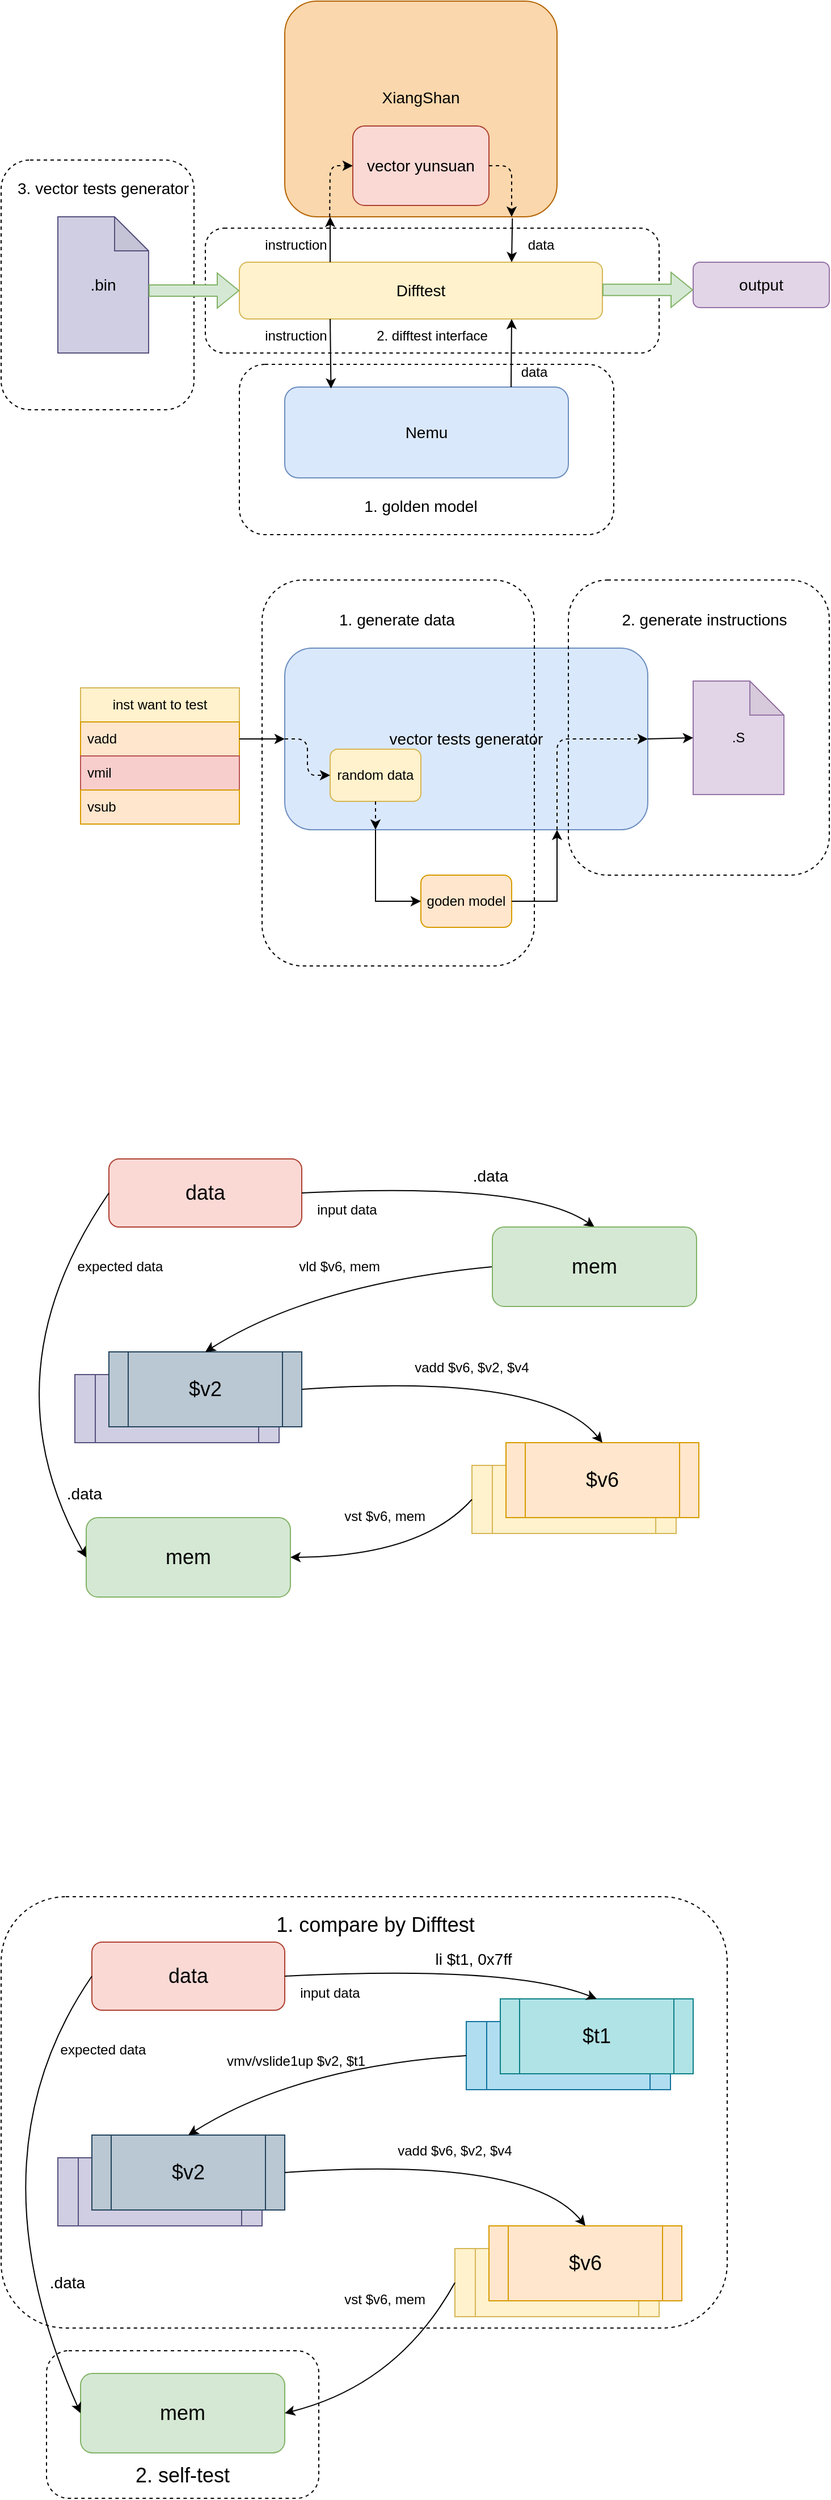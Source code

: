 <mxfile version="21.6.5" type="github">
  <diagram name="第 1 页" id="aa0tXRR-q9uDrZQQivy8">
    <mxGraphModel dx="1048" dy="1875" grid="1" gridSize="10" guides="1" tooltips="1" connect="1" arrows="1" fold="1" page="1" pageScale="1" pageWidth="827" pageHeight="1169" math="0" shadow="0">
      <root>
        <mxCell id="0" />
        <mxCell id="1" parent="0" />
        <mxCell id="q1lbdMsIgvBYwbsCB1MY-73" value="" style="rounded=1;whiteSpace=wrap;html=1;fillColor=none;dashed=1;" vertex="1" parent="1">
          <mxGeometry x="110" y="2000" width="240" height="130" as="geometry" />
        </mxCell>
        <mxCell id="q1lbdMsIgvBYwbsCB1MY-71" value="" style="rounded=1;whiteSpace=wrap;html=1;fillColor=none;dashed=1;" vertex="1" parent="1">
          <mxGeometry x="70" y="1600" width="640" height="380" as="geometry" />
        </mxCell>
        <mxCell id="q1lbdMsIgvBYwbsCB1MY-26" value="" style="rounded=1;whiteSpace=wrap;html=1;dashed=1;fillColor=none;" vertex="1" parent="1">
          <mxGeometry x="250" y="130" width="400" height="110" as="geometry" />
        </mxCell>
        <mxCell id="q1lbdMsIgvBYwbsCB1MY-25" value="" style="rounded=1;whiteSpace=wrap;html=1;dashed=1;fillColor=none;" vertex="1" parent="1">
          <mxGeometry x="280" y="250" width="330" height="150" as="geometry" />
        </mxCell>
        <mxCell id="q1lbdMsIgvBYwbsCB1MY-12" value="&lt;font style=&quot;font-size: 14px;&quot;&gt;output&lt;/font&gt;" style="rounded=1;whiteSpace=wrap;html=1;fillColor=#e1d5e7;strokeColor=#9673a6;" vertex="1" parent="1">
          <mxGeometry x="680" y="160" width="120" height="40" as="geometry" />
        </mxCell>
        <mxCell id="q1lbdMsIgvBYwbsCB1MY-6" value="" style="rounded=1;whiteSpace=wrap;html=1;glass=0;dashed=1;fillColor=none;" vertex="1" parent="1">
          <mxGeometry x="70" y="70" width="170" height="220" as="geometry" />
        </mxCell>
        <mxCell id="q1lbdMsIgvBYwbsCB1MY-1" value="&lt;font style=&quot;font-size: 14px;&quot;&gt;.bin&lt;/font&gt;" style="shape=note;whiteSpace=wrap;html=1;backgroundOutline=1;darkOpacity=0.05;fillColor=#d0cee2;strokeColor=#56517e;" vertex="1" parent="1">
          <mxGeometry x="120" y="120" width="80" height="120" as="geometry" />
        </mxCell>
        <mxCell id="q1lbdMsIgvBYwbsCB1MY-2" value="&lt;font style=&quot;font-size: 14px;&quot;&gt;Difftest&lt;/font&gt;" style="rounded=1;whiteSpace=wrap;html=1;fillColor=#fff2cc;strokeColor=#d6b656;" vertex="1" parent="1">
          <mxGeometry x="280" y="160" width="320" height="50" as="geometry" />
        </mxCell>
        <mxCell id="q1lbdMsIgvBYwbsCB1MY-5" value="" style="shape=flexArrow;endArrow=classic;html=1;rounded=0;exitX=0;exitY=0;exitDx=80;exitDy=65;exitPerimeter=0;entryX=0;entryY=0.5;entryDx=0;entryDy=0;fillColor=#d5e8d4;strokeColor=#82b366;" edge="1" parent="1" source="q1lbdMsIgvBYwbsCB1MY-1" target="q1lbdMsIgvBYwbsCB1MY-2">
          <mxGeometry width="50" height="50" relative="1" as="geometry">
            <mxPoint x="270" y="260" as="sourcePoint" />
            <mxPoint x="320" y="210" as="targetPoint" />
          </mxGeometry>
        </mxCell>
        <mxCell id="q1lbdMsIgvBYwbsCB1MY-7" value="&lt;font style=&quot;font-size: 14px;&quot;&gt;3. vector tests generator&lt;/font&gt;" style="text;html=1;strokeColor=none;fillColor=none;align=center;verticalAlign=middle;whiteSpace=wrap;rounded=0;" vertex="1" parent="1">
          <mxGeometry x="80" y="80" width="160" height="30" as="geometry" />
        </mxCell>
        <mxCell id="q1lbdMsIgvBYwbsCB1MY-8" value="" style="rounded=1;whiteSpace=wrap;html=1;fillColor=#fad7ac;strokeColor=#b46504;" vertex="1" parent="1">
          <mxGeometry x="320" y="-70" width="240" height="190" as="geometry" />
        </mxCell>
        <mxCell id="q1lbdMsIgvBYwbsCB1MY-9" value="&lt;font style=&quot;font-size: 14px;&quot;&gt;Nemu&lt;/font&gt;" style="rounded=1;whiteSpace=wrap;html=1;fillColor=#dae8fc;strokeColor=#6c8ebf;" vertex="1" parent="1">
          <mxGeometry x="320" y="270" width="250" height="80" as="geometry" />
        </mxCell>
        <mxCell id="q1lbdMsIgvBYwbsCB1MY-10" value="" style="shape=flexArrow;endArrow=classic;html=1;rounded=0;exitX=0;exitY=0;exitDx=80;exitDy=65;exitPerimeter=0;entryX=0;entryY=0.5;entryDx=0;entryDy=0;fillColor=#d5e8d4;strokeColor=#82b366;" edge="1" parent="1">
          <mxGeometry width="50" height="50" relative="1" as="geometry">
            <mxPoint x="600" y="184.38" as="sourcePoint" />
            <mxPoint x="680" y="184.38" as="targetPoint" />
          </mxGeometry>
        </mxCell>
        <mxCell id="q1lbdMsIgvBYwbsCB1MY-13" value="&lt;font style=&quot;font-size: 14px;&quot;&gt;vector yunsuan&lt;/font&gt;" style="rounded=1;whiteSpace=wrap;html=1;fillColor=#fad9d5;strokeColor=#ae4132;" vertex="1" parent="1">
          <mxGeometry x="380" y="40" width="120" height="70" as="geometry" />
        </mxCell>
        <mxCell id="q1lbdMsIgvBYwbsCB1MY-14" value="&lt;font style=&quot;font-size: 14px;&quot;&gt;XiangShan&lt;/font&gt;" style="text;html=1;strokeColor=none;fillColor=none;align=center;verticalAlign=middle;whiteSpace=wrap;rounded=0;" vertex="1" parent="1">
          <mxGeometry x="410" width="60" height="30" as="geometry" />
        </mxCell>
        <mxCell id="q1lbdMsIgvBYwbsCB1MY-15" value="" style="endArrow=classic;html=1;rounded=0;exitX=0.25;exitY=0;exitDx=0;exitDy=0;" edge="1" parent="1" source="q1lbdMsIgvBYwbsCB1MY-2">
          <mxGeometry width="50" height="50" relative="1" as="geometry">
            <mxPoint x="390" y="320" as="sourcePoint" />
            <mxPoint x="360" y="120" as="targetPoint" />
          </mxGeometry>
        </mxCell>
        <mxCell id="q1lbdMsIgvBYwbsCB1MY-20" value="" style="endArrow=classic;html=1;rounded=1;exitX=0.165;exitY=1;exitDx=0;exitDy=0;exitPerimeter=0;entryX=0;entryY=0.5;entryDx=0;entryDy=0;dashed=1;" edge="1" parent="1" source="q1lbdMsIgvBYwbsCB1MY-8" target="q1lbdMsIgvBYwbsCB1MY-13">
          <mxGeometry width="50" height="50" relative="1" as="geometry">
            <mxPoint x="280" y="100" as="sourcePoint" />
            <mxPoint x="330" y="50" as="targetPoint" />
            <Array as="points">
              <mxPoint x="360" y="75" />
            </Array>
          </mxGeometry>
        </mxCell>
        <mxCell id="q1lbdMsIgvBYwbsCB1MY-21" value="" style="endArrow=classic;html=1;rounded=0;exitX=0.25;exitY=1;exitDx=0;exitDy=0;entryX=0.163;entryY=0.016;entryDx=0;entryDy=0;entryPerimeter=0;" edge="1" parent="1" source="q1lbdMsIgvBYwbsCB1MY-2" target="q1lbdMsIgvBYwbsCB1MY-9">
          <mxGeometry width="50" height="50" relative="1" as="geometry">
            <mxPoint x="380" y="320" as="sourcePoint" />
            <mxPoint x="430" y="270" as="targetPoint" />
          </mxGeometry>
        </mxCell>
        <mxCell id="q1lbdMsIgvBYwbsCB1MY-22" value="" style="endArrow=classic;html=1;rounded=0;exitX=0.798;exitY=0;exitDx=0;exitDy=0;exitPerimeter=0;entryX=0.75;entryY=1;entryDx=0;entryDy=0;" edge="1" parent="1" source="q1lbdMsIgvBYwbsCB1MY-9" target="q1lbdMsIgvBYwbsCB1MY-2">
          <mxGeometry width="50" height="50" relative="1" as="geometry">
            <mxPoint x="380" y="320" as="sourcePoint" />
            <mxPoint x="430" y="270" as="targetPoint" />
          </mxGeometry>
        </mxCell>
        <mxCell id="q1lbdMsIgvBYwbsCB1MY-23" value="" style="endArrow=classic;html=1;rounded=0;exitX=0.836;exitY=1.007;exitDx=0;exitDy=0;exitPerimeter=0;entryX=0.75;entryY=0;entryDx=0;entryDy=0;" edge="1" parent="1" source="q1lbdMsIgvBYwbsCB1MY-8" target="q1lbdMsIgvBYwbsCB1MY-2">
          <mxGeometry width="50" height="50" relative="1" as="geometry">
            <mxPoint x="380" y="320" as="sourcePoint" />
            <mxPoint x="430" y="270" as="targetPoint" />
          </mxGeometry>
        </mxCell>
        <mxCell id="q1lbdMsIgvBYwbsCB1MY-24" value="" style="endArrow=classic;html=1;rounded=1;exitX=1;exitY=0.5;exitDx=0;exitDy=0;dashed=1;" edge="1" parent="1" source="q1lbdMsIgvBYwbsCB1MY-13">
          <mxGeometry width="50" height="50" relative="1" as="geometry">
            <mxPoint x="380" y="320" as="sourcePoint" />
            <mxPoint x="520" y="120" as="targetPoint" />
            <Array as="points">
              <mxPoint x="520" y="75" />
            </Array>
          </mxGeometry>
        </mxCell>
        <mxCell id="q1lbdMsIgvBYwbsCB1MY-27" value="2. difftest interface" style="text;html=1;strokeColor=none;fillColor=none;align=center;verticalAlign=middle;whiteSpace=wrap;rounded=0;" vertex="1" parent="1">
          <mxGeometry x="400" y="210" width="100" height="30" as="geometry" />
        </mxCell>
        <mxCell id="q1lbdMsIgvBYwbsCB1MY-28" value="&lt;font style=&quot;font-size: 14px;&quot;&gt;1. golden model&lt;/font&gt;" style="text;html=1;strokeColor=none;fillColor=none;align=center;verticalAlign=middle;whiteSpace=wrap;rounded=0;" vertex="1" parent="1">
          <mxGeometry x="377" y="360" width="126" height="30" as="geometry" />
        </mxCell>
        <mxCell id="q1lbdMsIgvBYwbsCB1MY-30" value="" style="shape=process;whiteSpace=wrap;html=1;backgroundOutline=1;fillColor=#b1ddf0;strokeColor=#10739e;" vertex="1" parent="1">
          <mxGeometry x="480" y="1710" width="180" height="60" as="geometry" />
        </mxCell>
        <mxCell id="q1lbdMsIgvBYwbsCB1MY-31" value="&lt;font style=&quot;font-size: 18px;&quot;&gt;$t1&lt;/font&gt;" style="shape=process;whiteSpace=wrap;html=1;backgroundOutline=1;fillColor=#b0e3e6;strokeColor=#0e8088;" vertex="1" parent="1">
          <mxGeometry x="510" y="1690" width="170" height="66" as="geometry" />
        </mxCell>
        <mxCell id="q1lbdMsIgvBYwbsCB1MY-32" value="" style="shape=process;whiteSpace=wrap;html=1;backgroundOutline=1;fillColor=#d0cee2;strokeColor=#56517e;" vertex="1" parent="1">
          <mxGeometry x="120" y="1830" width="180" height="60" as="geometry" />
        </mxCell>
        <mxCell id="q1lbdMsIgvBYwbsCB1MY-33" value="&lt;font style=&quot;font-size: 18px;&quot;&gt;$v2&lt;/font&gt;" style="shape=process;whiteSpace=wrap;html=1;backgroundOutline=1;fillColor=#bac8d3;strokeColor=#23445d;" vertex="1" parent="1">
          <mxGeometry x="150" y="1810" width="170" height="66" as="geometry" />
        </mxCell>
        <mxCell id="q1lbdMsIgvBYwbsCB1MY-34" value="" style="shape=process;whiteSpace=wrap;html=1;backgroundOutline=1;fillColor=#fff2cc;strokeColor=#d6b656;" vertex="1" parent="1">
          <mxGeometry x="470" y="1910" width="180" height="60" as="geometry" />
        </mxCell>
        <mxCell id="q1lbdMsIgvBYwbsCB1MY-35" value="&lt;font style=&quot;font-size: 18px;&quot;&gt;$v6&lt;/font&gt;" style="shape=process;whiteSpace=wrap;html=1;backgroundOutline=1;fillColor=#ffe6cc;strokeColor=#d79b00;" vertex="1" parent="1">
          <mxGeometry x="500" y="1890" width="170" height="66" as="geometry" />
        </mxCell>
        <mxCell id="q1lbdMsIgvBYwbsCB1MY-36" value="&lt;font style=&quot;font-size: 18px;&quot;&gt;mem&lt;/font&gt;" style="rounded=1;whiteSpace=wrap;html=1;fillColor=#d5e8d4;strokeColor=#82b366;" vertex="1" parent="1">
          <mxGeometry x="140" y="2020" width="180" height="70" as="geometry" />
        </mxCell>
        <mxCell id="q1lbdMsIgvBYwbsCB1MY-42" value="instruction" style="text;html=1;strokeColor=none;fillColor=none;align=center;verticalAlign=middle;whiteSpace=wrap;rounded=0;" vertex="1" parent="1">
          <mxGeometry x="300" y="130" width="60" height="30" as="geometry" />
        </mxCell>
        <mxCell id="q1lbdMsIgvBYwbsCB1MY-43" value="instruction" style="text;html=1;strokeColor=none;fillColor=none;align=center;verticalAlign=middle;whiteSpace=wrap;rounded=0;" vertex="1" parent="1">
          <mxGeometry x="300" y="210" width="60" height="30" as="geometry" />
        </mxCell>
        <mxCell id="q1lbdMsIgvBYwbsCB1MY-44" value="data" style="text;html=1;strokeColor=none;fillColor=none;align=center;verticalAlign=middle;whiteSpace=wrap;rounded=0;" vertex="1" parent="1">
          <mxGeometry x="516" y="130" width="60" height="30" as="geometry" />
        </mxCell>
        <mxCell id="q1lbdMsIgvBYwbsCB1MY-45" value="data" style="text;html=1;strokeColor=none;fillColor=none;align=center;verticalAlign=middle;whiteSpace=wrap;rounded=0;" vertex="1" parent="1">
          <mxGeometry x="510" y="242" width="60" height="30" as="geometry" />
        </mxCell>
        <mxCell id="q1lbdMsIgvBYwbsCB1MY-46" value="&lt;font style=&quot;font-size: 14px;&quot;&gt;vector tests generator&lt;/font&gt;" style="rounded=1;whiteSpace=wrap;html=1;fillColor=#dae8fc;strokeColor=#6c8ebf;" vertex="1" parent="1">
          <mxGeometry x="320" y="500" width="320" height="160" as="geometry" />
        </mxCell>
        <mxCell id="q1lbdMsIgvBYwbsCB1MY-47" value="inst want to test" style="swimlane;fontStyle=0;childLayout=stackLayout;horizontal=1;startSize=30;horizontalStack=0;resizeParent=1;resizeParentMax=0;resizeLast=0;collapsible=1;marginBottom=0;whiteSpace=wrap;html=1;fillColor=#fff2cc;strokeColor=#d6b656;" vertex="1" parent="1">
          <mxGeometry x="140" y="535" width="140" height="120" as="geometry" />
        </mxCell>
        <mxCell id="q1lbdMsIgvBYwbsCB1MY-48" value="vadd" style="text;strokeColor=#d79b00;fillColor=#ffe6cc;align=left;verticalAlign=middle;spacingLeft=4;spacingRight=4;overflow=hidden;points=[[0,0.5],[1,0.5]];portConstraint=eastwest;rotatable=0;whiteSpace=wrap;html=1;" vertex="1" parent="q1lbdMsIgvBYwbsCB1MY-47">
          <mxGeometry y="30" width="140" height="30" as="geometry" />
        </mxCell>
        <mxCell id="q1lbdMsIgvBYwbsCB1MY-50" value="vmil" style="text;strokeColor=#b85450;fillColor=#f8cecc;align=left;verticalAlign=middle;spacingLeft=4;spacingRight=4;overflow=hidden;points=[[0,0.5],[1,0.5]];portConstraint=eastwest;rotatable=0;whiteSpace=wrap;html=1;" vertex="1" parent="q1lbdMsIgvBYwbsCB1MY-47">
          <mxGeometry y="60" width="140" height="30" as="geometry" />
        </mxCell>
        <mxCell id="q1lbdMsIgvBYwbsCB1MY-49" value="vsub" style="text;strokeColor=#d79b00;fillColor=#ffe6cc;align=left;verticalAlign=middle;spacingLeft=4;spacingRight=4;overflow=hidden;points=[[0,0.5],[1,0.5]];portConstraint=eastwest;rotatable=0;whiteSpace=wrap;html=1;" vertex="1" parent="q1lbdMsIgvBYwbsCB1MY-47">
          <mxGeometry y="90" width="140" height="30" as="geometry" />
        </mxCell>
        <mxCell id="q1lbdMsIgvBYwbsCB1MY-51" value=".S" style="shape=note;whiteSpace=wrap;html=1;backgroundOutline=1;darkOpacity=0.05;fillColor=#e1d5e7;strokeColor=#9673a6;" vertex="1" parent="1">
          <mxGeometry x="680" y="529" width="80" height="100" as="geometry" />
        </mxCell>
        <mxCell id="q1lbdMsIgvBYwbsCB1MY-52" value="random data" style="rounded=1;whiteSpace=wrap;html=1;fillColor=#fff2cc;strokeColor=#d6b656;" vertex="1" parent="1">
          <mxGeometry x="360" y="589" width="80" height="46" as="geometry" />
        </mxCell>
        <mxCell id="q1lbdMsIgvBYwbsCB1MY-53" value="goden model" style="rounded=1;whiteSpace=wrap;html=1;fillColor=#ffe6cc;strokeColor=#d79b00;" vertex="1" parent="1">
          <mxGeometry x="440" y="700" width="80" height="46" as="geometry" />
        </mxCell>
        <mxCell id="q1lbdMsIgvBYwbsCB1MY-54" value="" style="endArrow=classic;html=1;rounded=0;exitX=0.5;exitY=1;exitDx=0;exitDy=0;dashed=1;" edge="1" parent="1" source="q1lbdMsIgvBYwbsCB1MY-52">
          <mxGeometry width="50" height="50" relative="1" as="geometry">
            <mxPoint x="400" y="650" as="sourcePoint" />
            <mxPoint x="400" y="660" as="targetPoint" />
          </mxGeometry>
        </mxCell>
        <mxCell id="q1lbdMsIgvBYwbsCB1MY-55" value="" style="endArrow=classic;html=1;rounded=0;exitX=1;exitY=0.5;exitDx=0;exitDy=0;entryX=0.75;entryY=1;entryDx=0;entryDy=0;" edge="1" parent="1" source="q1lbdMsIgvBYwbsCB1MY-53" target="q1lbdMsIgvBYwbsCB1MY-46">
          <mxGeometry width="50" height="50" relative="1" as="geometry">
            <mxPoint x="300" y="620" as="sourcePoint" />
            <mxPoint x="640" y="670" as="targetPoint" />
            <Array as="points">
              <mxPoint x="560" y="723" />
            </Array>
          </mxGeometry>
        </mxCell>
        <mxCell id="q1lbdMsIgvBYwbsCB1MY-56" value="" style="endArrow=classic;html=1;rounded=0;exitX=0.25;exitY=1;exitDx=0;exitDy=0;entryX=0;entryY=0.5;entryDx=0;entryDy=0;" edge="1" parent="1" source="q1lbdMsIgvBYwbsCB1MY-46" target="q1lbdMsIgvBYwbsCB1MY-53">
          <mxGeometry width="50" height="50" relative="1" as="geometry">
            <mxPoint x="300" y="620" as="sourcePoint" />
            <mxPoint x="350" y="570" as="targetPoint" />
            <Array as="points">
              <mxPoint x="400" y="723" />
            </Array>
          </mxGeometry>
        </mxCell>
        <mxCell id="q1lbdMsIgvBYwbsCB1MY-57" value="" style="endArrow=classic;html=1;rounded=0;exitX=1;exitY=0.5;exitDx=0;exitDy=0;entryX=0;entryY=0.5;entryDx=0;entryDy=0;" edge="1" parent="1" source="q1lbdMsIgvBYwbsCB1MY-48" target="q1lbdMsIgvBYwbsCB1MY-46">
          <mxGeometry width="50" height="50" relative="1" as="geometry">
            <mxPoint x="300" y="620" as="sourcePoint" />
            <mxPoint x="350" y="570" as="targetPoint" />
          </mxGeometry>
        </mxCell>
        <mxCell id="q1lbdMsIgvBYwbsCB1MY-58" value="" style="endArrow=classic;html=1;rounded=1;exitX=0;exitY=0.5;exitDx=0;exitDy=0;entryX=0;entryY=0.5;entryDx=0;entryDy=0;dashed=1;" edge="1" parent="1" source="q1lbdMsIgvBYwbsCB1MY-46" target="q1lbdMsIgvBYwbsCB1MY-52">
          <mxGeometry width="50" height="50" relative="1" as="geometry">
            <mxPoint x="300" y="620" as="sourcePoint" />
            <mxPoint x="350" y="570" as="targetPoint" />
            <Array as="points">
              <mxPoint x="340" y="580" />
              <mxPoint x="340" y="612" />
            </Array>
          </mxGeometry>
        </mxCell>
        <mxCell id="q1lbdMsIgvBYwbsCB1MY-59" value="" style="endArrow=classic;html=1;rounded=1;exitX=0.75;exitY=1;exitDx=0;exitDy=0;entryX=1;entryY=0.5;entryDx=0;entryDy=0;dashed=1;" edge="1" parent="1" source="q1lbdMsIgvBYwbsCB1MY-46" target="q1lbdMsIgvBYwbsCB1MY-46">
          <mxGeometry width="50" height="50" relative="1" as="geometry">
            <mxPoint x="300" y="620" as="sourcePoint" />
            <mxPoint x="350" y="570" as="targetPoint" />
            <Array as="points">
              <mxPoint x="560" y="580" />
            </Array>
          </mxGeometry>
        </mxCell>
        <mxCell id="q1lbdMsIgvBYwbsCB1MY-60" value="" style="endArrow=classic;html=1;rounded=0;exitX=1;exitY=0.5;exitDx=0;exitDy=0;entryX=0;entryY=0.5;entryDx=0;entryDy=0;entryPerimeter=0;" edge="1" parent="1" source="q1lbdMsIgvBYwbsCB1MY-46" target="q1lbdMsIgvBYwbsCB1MY-51">
          <mxGeometry width="50" height="50" relative="1" as="geometry">
            <mxPoint x="300" y="620" as="sourcePoint" />
            <mxPoint x="350" y="570" as="targetPoint" />
          </mxGeometry>
        </mxCell>
        <mxCell id="q1lbdMsIgvBYwbsCB1MY-61" value="" style="rounded=1;whiteSpace=wrap;html=1;dashed=1;fillColor=none;" vertex="1" parent="1">
          <mxGeometry x="300" y="440" width="240" height="340" as="geometry" />
        </mxCell>
        <mxCell id="q1lbdMsIgvBYwbsCB1MY-62" value="" style="rounded=1;whiteSpace=wrap;html=1;dashed=1;fillColor=none;" vertex="1" parent="1">
          <mxGeometry x="570" y="440" width="230" height="260" as="geometry" />
        </mxCell>
        <mxCell id="q1lbdMsIgvBYwbsCB1MY-63" value="&lt;font style=&quot;font-size: 14px;&quot;&gt;1. generate data&lt;/font&gt;" style="text;html=1;strokeColor=none;fillColor=none;align=center;verticalAlign=middle;whiteSpace=wrap;rounded=0;" vertex="1" parent="1">
          <mxGeometry x="366" y="460" width="106" height="30" as="geometry" />
        </mxCell>
        <mxCell id="q1lbdMsIgvBYwbsCB1MY-64" value="&lt;font style=&quot;font-size: 14px;&quot;&gt;2. generate instructions&lt;/font&gt;" style="text;html=1;strokeColor=none;fillColor=none;align=center;verticalAlign=middle;whiteSpace=wrap;rounded=0;" vertex="1" parent="1">
          <mxGeometry x="610" y="460" width="160" height="30" as="geometry" />
        </mxCell>
        <mxCell id="q1lbdMsIgvBYwbsCB1MY-65" value="&lt;font style=&quot;font-size: 18px;&quot;&gt;data&lt;/font&gt;" style="rounded=1;whiteSpace=wrap;html=1;fillColor=#fad9d5;strokeColor=#ae4132;" vertex="1" parent="1">
          <mxGeometry x="150" y="1640" width="170" height="60" as="geometry" />
        </mxCell>
        <mxCell id="q1lbdMsIgvBYwbsCB1MY-66" value="" style="curved=1;endArrow=classic;html=1;rounded=0;exitX=1;exitY=0.5;exitDx=0;exitDy=0;entryX=0.5;entryY=0;entryDx=0;entryDy=0;" edge="1" parent="1" source="q1lbdMsIgvBYwbsCB1MY-65" target="q1lbdMsIgvBYwbsCB1MY-31">
          <mxGeometry width="50" height="50" relative="1" as="geometry">
            <mxPoint x="366" y="1680" as="sourcePoint" />
            <mxPoint x="416" y="1630" as="targetPoint" />
            <Array as="points">
              <mxPoint x="520" y="1660" />
            </Array>
          </mxGeometry>
        </mxCell>
        <mxCell id="q1lbdMsIgvBYwbsCB1MY-67" value="" style="curved=1;endArrow=classic;html=1;rounded=0;entryX=0.5;entryY=0;entryDx=0;entryDy=0;exitX=0;exitY=0.5;exitDx=0;exitDy=0;" edge="1" parent="1" source="q1lbdMsIgvBYwbsCB1MY-30" target="q1lbdMsIgvBYwbsCB1MY-33">
          <mxGeometry width="50" height="50" relative="1" as="geometry">
            <mxPoint x="360" y="1960" as="sourcePoint" />
            <mxPoint x="410" y="1910" as="targetPoint" />
            <Array as="points">
              <mxPoint x="330" y="1750" />
            </Array>
          </mxGeometry>
        </mxCell>
        <mxCell id="q1lbdMsIgvBYwbsCB1MY-68" value="" style="curved=1;endArrow=classic;html=1;rounded=0;exitX=1;exitY=0.5;exitDx=0;exitDy=0;entryX=0.5;entryY=0;entryDx=0;entryDy=0;" edge="1" parent="1" source="q1lbdMsIgvBYwbsCB1MY-33" target="q1lbdMsIgvBYwbsCB1MY-35">
          <mxGeometry width="50" height="50" relative="1" as="geometry">
            <mxPoint x="335" y="1838" as="sourcePoint" />
            <mxPoint x="610" y="1858" as="targetPoint" />
            <Array as="points">
              <mxPoint x="535" y="1828" />
            </Array>
          </mxGeometry>
        </mxCell>
        <mxCell id="q1lbdMsIgvBYwbsCB1MY-69" value="" style="curved=1;endArrow=classic;html=1;rounded=0;exitX=0;exitY=0.5;exitDx=0;exitDy=0;entryX=0;entryY=0.5;entryDx=0;entryDy=0;" edge="1" parent="1" source="q1lbdMsIgvBYwbsCB1MY-65" target="q1lbdMsIgvBYwbsCB1MY-36">
          <mxGeometry width="50" height="50" relative="1" as="geometry">
            <mxPoint x="360" y="1960" as="sourcePoint" />
            <mxPoint x="410" y="1910" as="targetPoint" />
            <Array as="points">
              <mxPoint x="40" y="1830" />
            </Array>
          </mxGeometry>
        </mxCell>
        <mxCell id="q1lbdMsIgvBYwbsCB1MY-70" value="" style="curved=1;endArrow=classic;html=1;rounded=0;exitX=0;exitY=0.5;exitDx=0;exitDy=0;entryX=1;entryY=0.5;entryDx=0;entryDy=0;" edge="1" parent="1" source="q1lbdMsIgvBYwbsCB1MY-34" target="q1lbdMsIgvBYwbsCB1MY-36">
          <mxGeometry width="50" height="50" relative="1" as="geometry">
            <mxPoint x="360" y="1960" as="sourcePoint" />
            <mxPoint x="410" y="1910" as="targetPoint" />
            <Array as="points">
              <mxPoint x="420" y="2030" />
            </Array>
          </mxGeometry>
        </mxCell>
        <mxCell id="q1lbdMsIgvBYwbsCB1MY-74" value="expected data" style="text;html=1;strokeColor=none;fillColor=none;align=center;verticalAlign=middle;whiteSpace=wrap;rounded=0;" vertex="1" parent="1">
          <mxGeometry x="110" y="1720" width="100" height="30" as="geometry" />
        </mxCell>
        <mxCell id="q1lbdMsIgvBYwbsCB1MY-75" value="input data" style="text;html=1;strokeColor=none;fillColor=none;align=center;verticalAlign=middle;whiteSpace=wrap;rounded=0;" vertex="1" parent="1">
          <mxGeometry x="310" y="1670" width="100" height="30" as="geometry" />
        </mxCell>
        <mxCell id="q1lbdMsIgvBYwbsCB1MY-76" value="&lt;font style=&quot;font-size: 18px;&quot;&gt;1. compare by Difftest&lt;/font&gt;" style="text;html=1;strokeColor=none;fillColor=none;align=center;verticalAlign=middle;whiteSpace=wrap;rounded=0;" vertex="1" parent="1">
          <mxGeometry x="300" y="1610" width="200" height="30" as="geometry" />
        </mxCell>
        <mxCell id="q1lbdMsIgvBYwbsCB1MY-77" value="&lt;font style=&quot;font-size: 18px;&quot;&gt;2. self-test&lt;/font&gt;" style="text;html=1;strokeColor=none;fillColor=none;align=center;verticalAlign=middle;whiteSpace=wrap;rounded=0;" vertex="1" parent="1">
          <mxGeometry x="130" y="2095" width="200" height="30" as="geometry" />
        </mxCell>
        <mxCell id="q1lbdMsIgvBYwbsCB1MY-78" value="&lt;font style=&quot;font-size: 14px;&quot;&gt;li $t1, 0x7ff&lt;/font&gt;" style="text;html=1;strokeColor=none;fillColor=none;align=center;verticalAlign=middle;whiteSpace=wrap;rounded=0;" vertex="1" parent="1">
          <mxGeometry x="443" y="1640" width="87" height="30" as="geometry" />
        </mxCell>
        <mxCell id="q1lbdMsIgvBYwbsCB1MY-79" value="vmv/vslide1up $v2, $t1" style="text;html=1;strokeColor=none;fillColor=none;align=center;verticalAlign=middle;whiteSpace=wrap;rounded=0;" vertex="1" parent="1">
          <mxGeometry x="260" y="1730" width="140" height="30" as="geometry" />
        </mxCell>
        <mxCell id="q1lbdMsIgvBYwbsCB1MY-80" value="vadd $v6, $v2, $v4" style="text;html=1;strokeColor=none;fillColor=none;align=center;verticalAlign=middle;whiteSpace=wrap;rounded=0;" vertex="1" parent="1">
          <mxGeometry x="400" y="1809" width="140" height="30" as="geometry" />
        </mxCell>
        <mxCell id="q1lbdMsIgvBYwbsCB1MY-107" value="" style="shape=process;whiteSpace=wrap;html=1;backgroundOutline=1;fillColor=#d0cee2;strokeColor=#56517e;" vertex="1" parent="1">
          <mxGeometry x="135" y="1140" width="180" height="60" as="geometry" />
        </mxCell>
        <mxCell id="q1lbdMsIgvBYwbsCB1MY-108" value="&lt;font style=&quot;font-size: 18px;&quot;&gt;$v2&lt;/font&gt;" style="shape=process;whiteSpace=wrap;html=1;backgroundOutline=1;fillColor=#bac8d3;strokeColor=#23445d;" vertex="1" parent="1">
          <mxGeometry x="165" y="1120" width="170" height="66" as="geometry" />
        </mxCell>
        <mxCell id="q1lbdMsIgvBYwbsCB1MY-109" value="" style="shape=process;whiteSpace=wrap;html=1;backgroundOutline=1;fillColor=#fff2cc;strokeColor=#d6b656;" vertex="1" parent="1">
          <mxGeometry x="485" y="1220" width="180" height="60" as="geometry" />
        </mxCell>
        <mxCell id="q1lbdMsIgvBYwbsCB1MY-110" value="&lt;font style=&quot;font-size: 18px;&quot;&gt;$v6&lt;/font&gt;" style="shape=process;whiteSpace=wrap;html=1;backgroundOutline=1;fillColor=#ffe6cc;strokeColor=#d79b00;" vertex="1" parent="1">
          <mxGeometry x="515" y="1200" width="170" height="66" as="geometry" />
        </mxCell>
        <mxCell id="q1lbdMsIgvBYwbsCB1MY-111" value="&lt;font style=&quot;font-size: 18px;&quot;&gt;mem&lt;/font&gt;" style="rounded=1;whiteSpace=wrap;html=1;fillColor=#d5e8d4;strokeColor=#82b366;" vertex="1" parent="1">
          <mxGeometry x="145" y="1266" width="180" height="70" as="geometry" />
        </mxCell>
        <mxCell id="q1lbdMsIgvBYwbsCB1MY-112" value="&lt;font style=&quot;font-size: 18px;&quot;&gt;data&lt;/font&gt;" style="rounded=1;whiteSpace=wrap;html=1;fillColor=#fad9d5;strokeColor=#ae4132;" vertex="1" parent="1">
          <mxGeometry x="165" y="950" width="170" height="60" as="geometry" />
        </mxCell>
        <mxCell id="q1lbdMsIgvBYwbsCB1MY-113" value="" style="curved=1;endArrow=classic;html=1;rounded=0;exitX=1;exitY=0.5;exitDx=0;exitDy=0;entryX=0.5;entryY=0;entryDx=0;entryDy=0;" edge="1" parent="1" source="q1lbdMsIgvBYwbsCB1MY-112" target="q1lbdMsIgvBYwbsCB1MY-128">
          <mxGeometry width="50" height="50" relative="1" as="geometry">
            <mxPoint x="381" y="990" as="sourcePoint" />
            <mxPoint x="610" y="1000" as="targetPoint" />
            <Array as="points">
              <mxPoint x="535" y="970" />
            </Array>
          </mxGeometry>
        </mxCell>
        <mxCell id="q1lbdMsIgvBYwbsCB1MY-114" value="" style="curved=1;endArrow=classic;html=1;rounded=0;entryX=0.5;entryY=0;entryDx=0;entryDy=0;exitX=0;exitY=0.5;exitDx=0;exitDy=0;" edge="1" parent="1" source="q1lbdMsIgvBYwbsCB1MY-128" target="q1lbdMsIgvBYwbsCB1MY-108">
          <mxGeometry width="50" height="50" relative="1" as="geometry">
            <mxPoint x="495" y="1050" as="sourcePoint" />
            <mxPoint x="425" y="1220" as="targetPoint" />
            <Array as="points">
              <mxPoint x="345" y="1060" />
            </Array>
          </mxGeometry>
        </mxCell>
        <mxCell id="q1lbdMsIgvBYwbsCB1MY-115" value="" style="curved=1;endArrow=classic;html=1;rounded=0;exitX=1;exitY=0.5;exitDx=0;exitDy=0;entryX=0.5;entryY=0;entryDx=0;entryDy=0;" edge="1" parent="1" source="q1lbdMsIgvBYwbsCB1MY-108" target="q1lbdMsIgvBYwbsCB1MY-110">
          <mxGeometry width="50" height="50" relative="1" as="geometry">
            <mxPoint x="350" y="1148" as="sourcePoint" />
            <mxPoint x="625" y="1168" as="targetPoint" />
            <Array as="points">
              <mxPoint x="550" y="1138" />
            </Array>
          </mxGeometry>
        </mxCell>
        <mxCell id="q1lbdMsIgvBYwbsCB1MY-116" value="" style="curved=1;endArrow=classic;html=1;rounded=0;exitX=0;exitY=0.5;exitDx=0;exitDy=0;entryX=0;entryY=0.5;entryDx=0;entryDy=0;" edge="1" parent="1" source="q1lbdMsIgvBYwbsCB1MY-112" target="q1lbdMsIgvBYwbsCB1MY-111">
          <mxGeometry width="50" height="50" relative="1" as="geometry">
            <mxPoint x="375" y="1270" as="sourcePoint" />
            <mxPoint x="425" y="1220" as="targetPoint" />
            <Array as="points">
              <mxPoint x="55" y="1140" />
            </Array>
          </mxGeometry>
        </mxCell>
        <mxCell id="q1lbdMsIgvBYwbsCB1MY-117" value="" style="curved=1;endArrow=classic;html=1;rounded=0;exitX=0;exitY=0.5;exitDx=0;exitDy=0;entryX=1;entryY=0.5;entryDx=0;entryDy=0;" edge="1" parent="1" source="q1lbdMsIgvBYwbsCB1MY-109" target="q1lbdMsIgvBYwbsCB1MY-111">
          <mxGeometry width="50" height="50" relative="1" as="geometry">
            <mxPoint x="375" y="1270" as="sourcePoint" />
            <mxPoint x="425" y="1220" as="targetPoint" />
            <Array as="points">
              <mxPoint x="440" y="1300" />
            </Array>
          </mxGeometry>
        </mxCell>
        <mxCell id="q1lbdMsIgvBYwbsCB1MY-118" value="expected data" style="text;html=1;strokeColor=none;fillColor=none;align=center;verticalAlign=middle;whiteSpace=wrap;rounded=0;" vertex="1" parent="1">
          <mxGeometry x="125" y="1030" width="100" height="30" as="geometry" />
        </mxCell>
        <mxCell id="q1lbdMsIgvBYwbsCB1MY-119" value="input data" style="text;html=1;strokeColor=none;fillColor=none;align=center;verticalAlign=middle;whiteSpace=wrap;rounded=0;" vertex="1" parent="1">
          <mxGeometry x="325" y="980" width="100" height="30" as="geometry" />
        </mxCell>
        <mxCell id="q1lbdMsIgvBYwbsCB1MY-122" value="&lt;font style=&quot;font-size: 14px;&quot;&gt;.data&lt;/font&gt;" style="text;html=1;strokeColor=none;fillColor=none;align=center;verticalAlign=middle;whiteSpace=wrap;rounded=0;" vertex="1" parent="1">
          <mxGeometry x="458" y="950" width="87" height="30" as="geometry" />
        </mxCell>
        <mxCell id="q1lbdMsIgvBYwbsCB1MY-124" value="vadd $v6, $v2, $v4" style="text;html=1;strokeColor=none;fillColor=none;align=center;verticalAlign=middle;whiteSpace=wrap;rounded=0;" vertex="1" parent="1">
          <mxGeometry x="415" y="1119" width="140" height="30" as="geometry" />
        </mxCell>
        <mxCell id="q1lbdMsIgvBYwbsCB1MY-125" value="&lt;font style=&quot;font-size: 14px;&quot;&gt;.data&lt;/font&gt;" style="text;html=1;strokeColor=none;fillColor=none;align=center;verticalAlign=middle;whiteSpace=wrap;rounded=0;" vertex="1" parent="1">
          <mxGeometry x="85" y="1925" width="87" height="30" as="geometry" />
        </mxCell>
        <mxCell id="q1lbdMsIgvBYwbsCB1MY-126" value="vst $v6, mem&amp;nbsp;" style="text;html=1;strokeColor=none;fillColor=none;align=center;verticalAlign=middle;whiteSpace=wrap;rounded=0;" vertex="1" parent="1">
          <mxGeometry x="340" y="1940" width="140" height="30" as="geometry" />
        </mxCell>
        <mxCell id="q1lbdMsIgvBYwbsCB1MY-128" value="&lt;font style=&quot;font-size: 18px;&quot;&gt;mem&lt;/font&gt;" style="rounded=1;whiteSpace=wrap;html=1;fillColor=#d5e8d4;strokeColor=#82b366;" vertex="1" parent="1">
          <mxGeometry x="503" y="1010" width="180" height="70" as="geometry" />
        </mxCell>
        <mxCell id="q1lbdMsIgvBYwbsCB1MY-130" value="vst $v6, mem&amp;nbsp;" style="text;html=1;strokeColor=none;fillColor=none;align=center;verticalAlign=middle;whiteSpace=wrap;rounded=0;" vertex="1" parent="1">
          <mxGeometry x="340" y="1250" width="140" height="30" as="geometry" />
        </mxCell>
        <mxCell id="q1lbdMsIgvBYwbsCB1MY-131" value="vld $v6, mem&amp;nbsp;" style="text;html=1;strokeColor=none;fillColor=none;align=center;verticalAlign=middle;whiteSpace=wrap;rounded=0;" vertex="1" parent="1">
          <mxGeometry x="300" y="1030" width="140" height="30" as="geometry" />
        </mxCell>
        <mxCell id="q1lbdMsIgvBYwbsCB1MY-132" value="&lt;font style=&quot;font-size: 14px;&quot;&gt;.data&lt;/font&gt;" style="text;html=1;strokeColor=none;fillColor=none;align=center;verticalAlign=middle;whiteSpace=wrap;rounded=0;" vertex="1" parent="1">
          <mxGeometry x="100" y="1230" width="87" height="30" as="geometry" />
        </mxCell>
      </root>
    </mxGraphModel>
  </diagram>
</mxfile>
